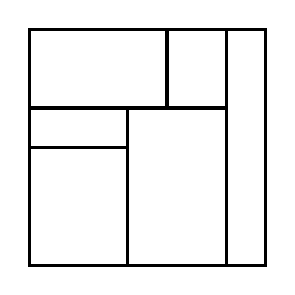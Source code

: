 \begin{tikzpicture}[very thick, scale=.5]
    \draw (0,4) rectangle (7/2,6);
    \draw (7/2,4) rectangle (5,6);
    \draw (0,3) rectangle (5/2,4);
    \draw (0,0) rectangle (5/2,3);
    \draw (5/2,0) rectangle (5,4);
    \draw (5,0) rectangle (6,6);
\end{tikzpicture}
